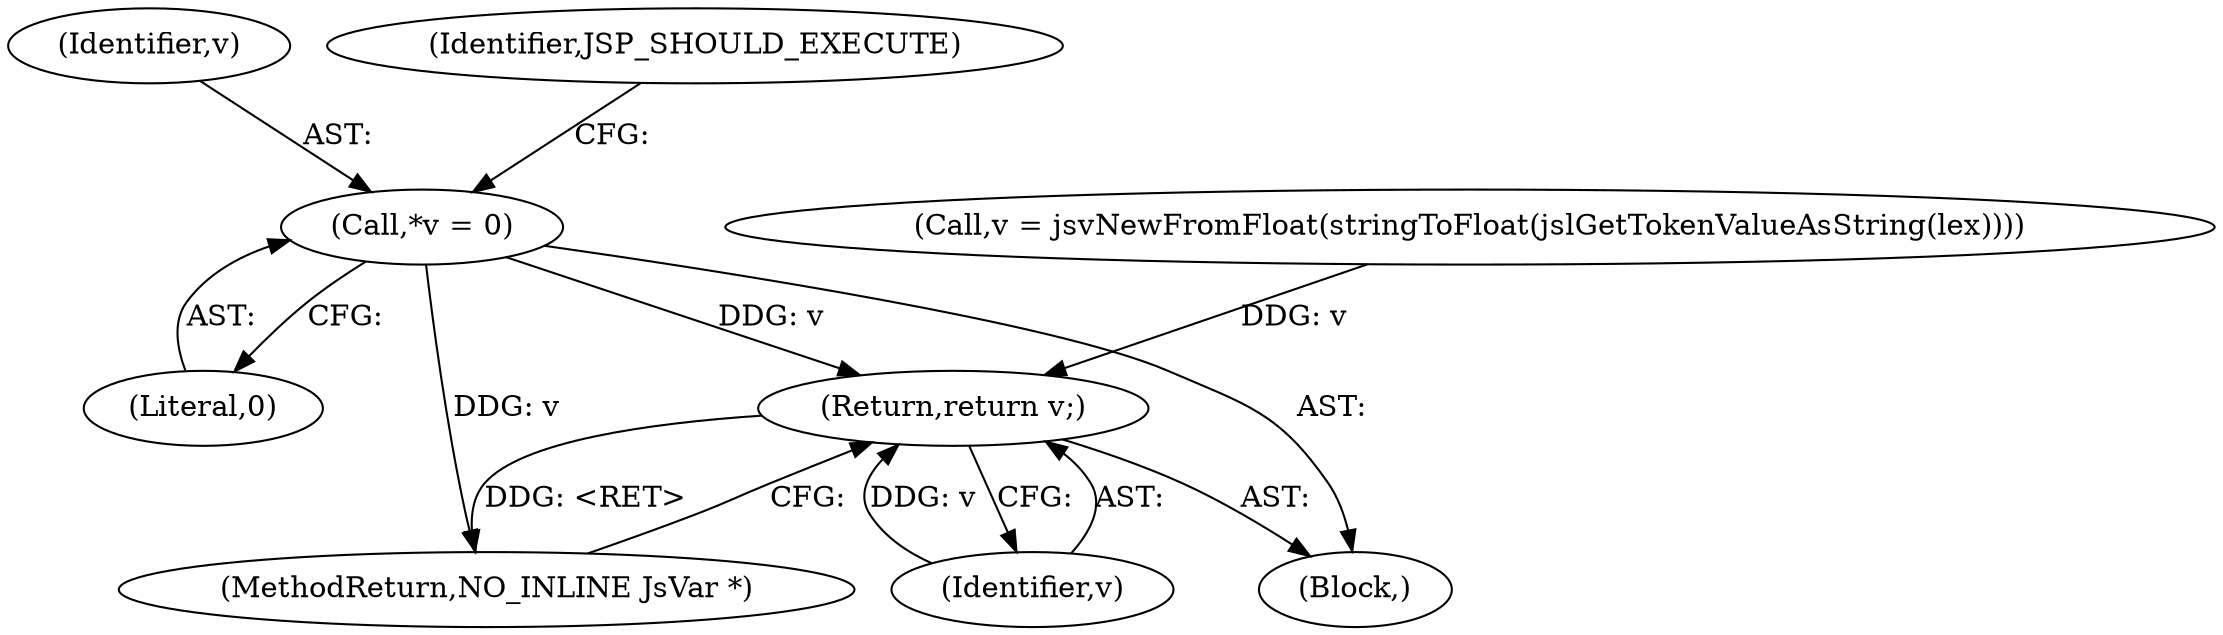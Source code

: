 digraph "0_Espruino_bf4416ab9129ee3afd56739ea4e3cd0da5484b6b_1@pointer" {
"1000206" [label="(Call,*v = 0)"];
"1000220" [label="(Return,return v;)"];
"1000204" [label="(Block,)"];
"1000207" [label="(Identifier,v)"];
"1000212" [label="(Call,v = jsvNewFromFloat(stringToFloat(jslGetTokenValueAsString(lex))))"];
"1000208" [label="(Literal,0)"];
"1000619" [label="(MethodReturn,NO_INLINE JsVar *)"];
"1000221" [label="(Identifier,v)"];
"1000220" [label="(Return,return v;)"];
"1000206" [label="(Call,*v = 0)"];
"1000210" [label="(Identifier,JSP_SHOULD_EXECUTE)"];
"1000206" -> "1000204"  [label="AST: "];
"1000206" -> "1000208"  [label="CFG: "];
"1000207" -> "1000206"  [label="AST: "];
"1000208" -> "1000206"  [label="AST: "];
"1000210" -> "1000206"  [label="CFG: "];
"1000206" -> "1000619"  [label="DDG: v"];
"1000206" -> "1000220"  [label="DDG: v"];
"1000220" -> "1000204"  [label="AST: "];
"1000220" -> "1000221"  [label="CFG: "];
"1000221" -> "1000220"  [label="AST: "];
"1000619" -> "1000220"  [label="CFG: "];
"1000220" -> "1000619"  [label="DDG: <RET>"];
"1000221" -> "1000220"  [label="DDG: v"];
"1000212" -> "1000220"  [label="DDG: v"];
}

